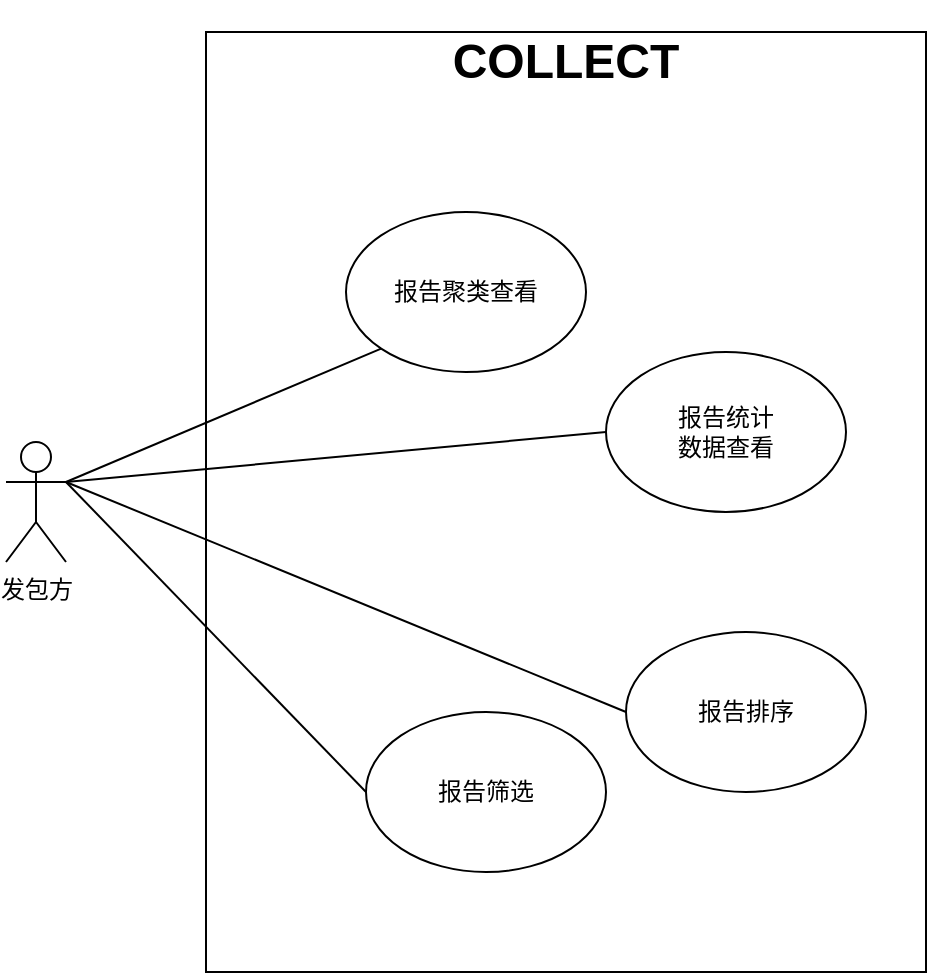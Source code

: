 <mxfile version="17.3.0" type="github">
  <diagram id="R_yFwiSIay2vpu393646" name="Page-1">
    <mxGraphModel dx="951" dy="465" grid="1" gridSize="10" guides="1" tooltips="1" connect="1" arrows="1" fold="1" page="1" pageScale="1" pageWidth="1169" pageHeight="827" math="0" shadow="0">
      <root>
        <mxCell id="0" />
        <mxCell id="1" parent="0" />
        <mxCell id="Lh6fxtkJkA3--FOD4jeE-19" value="&lt;h1&gt;&lt;br&gt;&lt;/h1&gt;" style="rounded=0;whiteSpace=wrap;html=1;align=center;" parent="1" vertex="1">
          <mxGeometry x="470" y="20" width="360" height="470" as="geometry" />
        </mxCell>
        <mxCell id="blIFV4UwtOpmQBuSxEM6-2" value="发包方" style="shape=umlActor;verticalLabelPosition=bottom;verticalAlign=top;html=1;outlineConnect=0;" parent="1" vertex="1">
          <mxGeometry x="370" y="225" width="30" height="60" as="geometry" />
        </mxCell>
        <mxCell id="blIFV4UwtOpmQBuSxEM6-4" value="报告排序" style="ellipse;whiteSpace=wrap;html=1;" parent="1" vertex="1">
          <mxGeometry x="680" y="320" width="120" height="80" as="geometry" />
        </mxCell>
        <mxCell id="Lh6fxtkJkA3--FOD4jeE-1" value="报告筛选" style="ellipse;whiteSpace=wrap;html=1;" parent="1" vertex="1">
          <mxGeometry x="550" y="360" width="120" height="80" as="geometry" />
        </mxCell>
        <mxCell id="Lh6fxtkJkA3--FOD4jeE-6" value="" style="endArrow=none;html=1;rounded=0;exitX=1;exitY=0.333;exitDx=0;exitDy=0;exitPerimeter=0;entryX=0;entryY=0.5;entryDx=0;entryDy=0;" parent="1" source="blIFV4UwtOpmQBuSxEM6-2" target="blIFV4UwtOpmQBuSxEM6-4" edge="1">
          <mxGeometry width="50" height="50" relative="1" as="geometry">
            <mxPoint x="460" y="330" as="sourcePoint" />
            <mxPoint x="510" y="280" as="targetPoint" />
          </mxGeometry>
        </mxCell>
        <mxCell id="Lh6fxtkJkA3--FOD4jeE-8" value="" style="endArrow=none;html=1;rounded=0;exitX=1;exitY=0.333;exitDx=0;exitDy=0;exitPerimeter=0;entryX=0;entryY=0.5;entryDx=0;entryDy=0;" parent="1" source="blIFV4UwtOpmQBuSxEM6-2" target="Lh6fxtkJkA3--FOD4jeE-1" edge="1">
          <mxGeometry width="50" height="50" relative="1" as="geometry">
            <mxPoint x="410" y="320" as="sourcePoint" />
            <mxPoint x="530" y="210" as="targetPoint" />
          </mxGeometry>
        </mxCell>
        <mxCell id="Lh6fxtkJkA3--FOD4jeE-21" value="&lt;h1&gt;COLLECT&lt;/h1&gt;" style="text;html=1;strokeColor=none;fillColor=none;align=center;verticalAlign=middle;whiteSpace=wrap;rounded=0;" parent="1" vertex="1">
          <mxGeometry x="620" y="20" width="60" height="30" as="geometry" />
        </mxCell>
        <mxCell id="CdzP17GwHe_6v6Q6AtC1-1" value="报告聚类查看" style="ellipse;whiteSpace=wrap;html=1;" vertex="1" parent="1">
          <mxGeometry x="540" y="110" width="120" height="80" as="geometry" />
        </mxCell>
        <mxCell id="CdzP17GwHe_6v6Q6AtC1-2" value="报告统计&lt;br&gt;数据查看" style="ellipse;whiteSpace=wrap;html=1;" vertex="1" parent="1">
          <mxGeometry x="670" y="180" width="120" height="80" as="geometry" />
        </mxCell>
        <mxCell id="CdzP17GwHe_6v6Q6AtC1-4" value="" style="endArrow=none;html=1;rounded=0;exitX=1;exitY=0.333;exitDx=0;exitDy=0;exitPerimeter=0;entryX=0;entryY=1;entryDx=0;entryDy=0;" edge="1" parent="1" source="blIFV4UwtOpmQBuSxEM6-2" target="CdzP17GwHe_6v6Q6AtC1-1">
          <mxGeometry width="50" height="50" relative="1" as="geometry">
            <mxPoint x="410" y="255" as="sourcePoint" />
            <mxPoint x="560" y="410" as="targetPoint" />
          </mxGeometry>
        </mxCell>
        <mxCell id="CdzP17GwHe_6v6Q6AtC1-5" value="" style="endArrow=none;html=1;rounded=0;exitX=1;exitY=0.333;exitDx=0;exitDy=0;exitPerimeter=0;entryX=0;entryY=0.5;entryDx=0;entryDy=0;" edge="1" parent="1" source="blIFV4UwtOpmQBuSxEM6-2" target="CdzP17GwHe_6v6Q6AtC1-2">
          <mxGeometry width="50" height="50" relative="1" as="geometry">
            <mxPoint x="420" y="265" as="sourcePoint" />
            <mxPoint x="570" y="420" as="targetPoint" />
          </mxGeometry>
        </mxCell>
      </root>
    </mxGraphModel>
  </diagram>
</mxfile>
